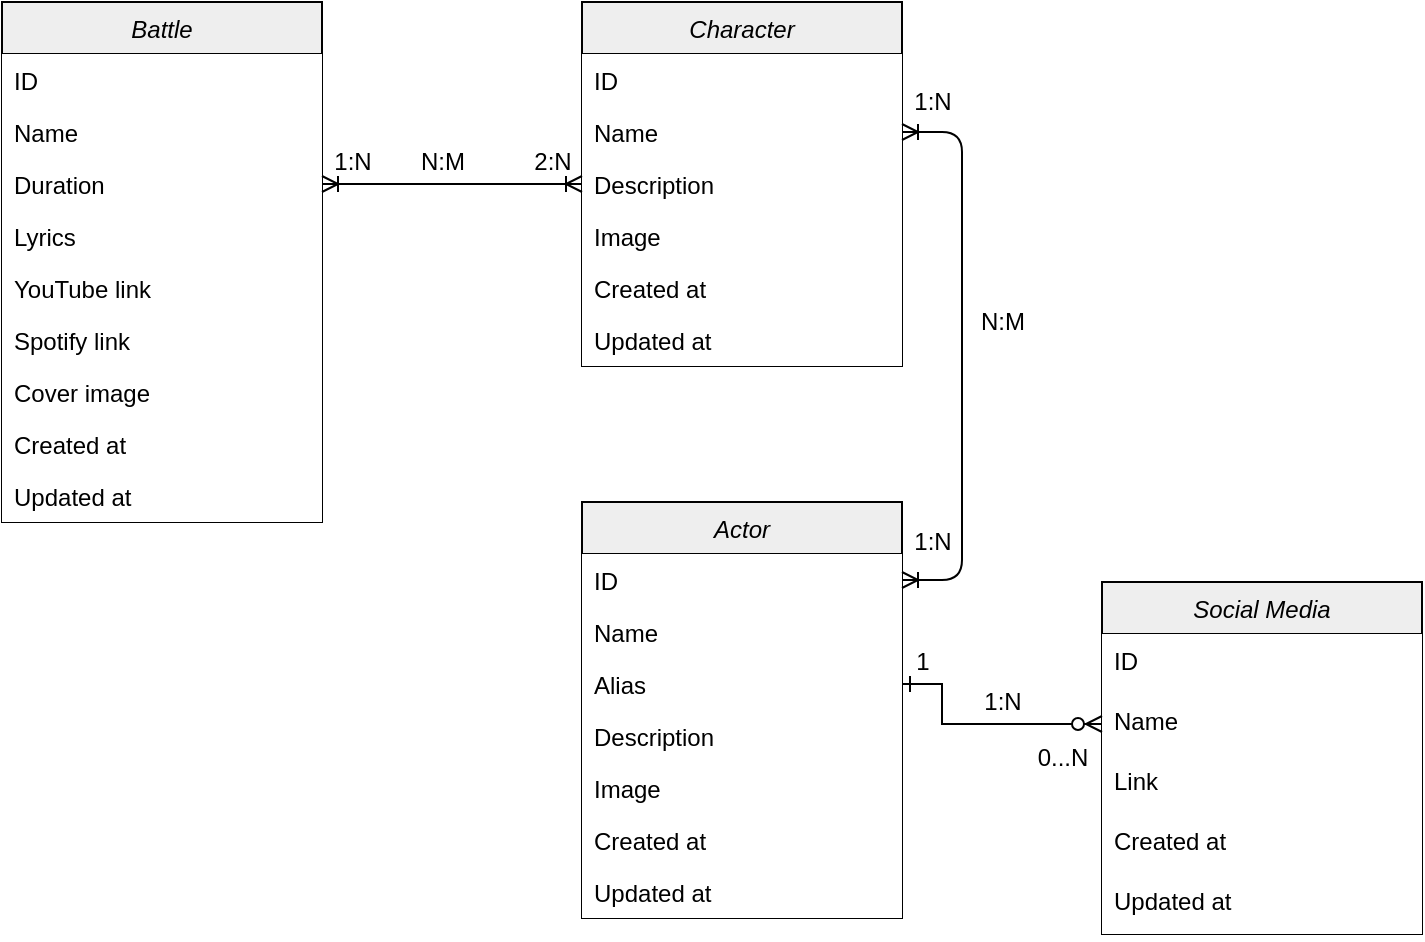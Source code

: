 <mxfile version="14.9.6" type="device"><diagram id="C5RBs43oDa-KdzZeNtuy" name="Page-1"><mxGraphModel dx="952" dy="644" grid="1" gridSize="10" guides="1" tooltips="1" connect="1" arrows="1" fold="1" page="1" pageScale="1" pageWidth="827" pageHeight="1169" math="0" shadow="0"><root><mxCell id="WIyWlLk6GJQsqaUBKTNV-0"/><mxCell id="WIyWlLk6GJQsqaUBKTNV-1" parent="WIyWlLk6GJQsqaUBKTNV-0"/><mxCell id="zkfFHV4jXpPFQw0GAbJ--0" value="Battle" style="swimlane;fontStyle=2;align=center;verticalAlign=top;childLayout=stackLayout;horizontal=1;startSize=26;horizontalStack=0;resizeParent=1;resizeLast=0;collapsible=1;marginBottom=0;rounded=0;shadow=0;strokeWidth=1;fillColor=#EEEEEE;" parent="WIyWlLk6GJQsqaUBKTNV-1" vertex="1"><mxGeometry x="40" y="240" width="160" height="260" as="geometry"><mxRectangle x="230" y="140" width="160" height="26" as="alternateBounds"/></mxGeometry></mxCell><mxCell id="zkfFHV4jXpPFQw0GAbJ--1" value="ID" style="text;align=left;verticalAlign=top;spacingLeft=4;spacingRight=4;overflow=hidden;rotatable=0;points=[[0,0.5],[1,0.5]];portConstraint=eastwest;fillColor=#ffffff;" parent="zkfFHV4jXpPFQw0GAbJ--0" vertex="1"><mxGeometry y="26" width="160" height="26" as="geometry"/></mxCell><mxCell id="zkfFHV4jXpPFQw0GAbJ--2" value="Name" style="text;align=left;verticalAlign=top;spacingLeft=4;spacingRight=4;overflow=hidden;rotatable=0;points=[[0,0.5],[1,0.5]];portConstraint=eastwest;rounded=0;shadow=0;html=0;fillColor=#ffffff;" parent="zkfFHV4jXpPFQw0GAbJ--0" vertex="1"><mxGeometry y="52" width="160" height="26" as="geometry"/></mxCell><mxCell id="zkfFHV4jXpPFQw0GAbJ--3" value="Duration" style="text;align=left;verticalAlign=top;spacingLeft=4;spacingRight=4;overflow=hidden;rotatable=0;points=[[0,0.5],[1,0.5]];portConstraint=eastwest;rounded=0;shadow=0;html=0;fillColor=#ffffff;" parent="zkfFHV4jXpPFQw0GAbJ--0" vertex="1"><mxGeometry y="78" width="160" height="26" as="geometry"/></mxCell><mxCell id="INLQmnyyoBnDe4xXI_bE-0" value="Lyrics" style="text;align=left;verticalAlign=top;spacingLeft=4;spacingRight=4;overflow=hidden;rotatable=0;points=[[0,0.5],[1,0.5]];portConstraint=eastwest;rounded=0;shadow=0;html=0;fillColor=#ffffff;" parent="zkfFHV4jXpPFQw0GAbJ--0" vertex="1"><mxGeometry y="104" width="160" height="26" as="geometry"/></mxCell><mxCell id="INLQmnyyoBnDe4xXI_bE-6" value="YouTube link" style="text;align=left;verticalAlign=top;spacingLeft=4;spacingRight=4;overflow=hidden;rotatable=0;points=[[0,0.5],[1,0.5]];portConstraint=eastwest;fillColor=#ffffff;" parent="zkfFHV4jXpPFQw0GAbJ--0" vertex="1"><mxGeometry y="130" width="160" height="26" as="geometry"/></mxCell><mxCell id="ADZzPNTdhYBdl-2jyVYL-0" value="Spotify link" style="text;align=left;verticalAlign=top;spacingLeft=4;spacingRight=4;overflow=hidden;rotatable=0;points=[[0,0.5],[1,0.5]];portConstraint=eastwest;fillColor=#ffffff;" parent="zkfFHV4jXpPFQw0GAbJ--0" vertex="1"><mxGeometry y="156" width="160" height="26" as="geometry"/></mxCell><mxCell id="ADZzPNTdhYBdl-2jyVYL-1" value="Cover image" style="text;align=left;verticalAlign=top;spacingLeft=4;spacingRight=4;overflow=hidden;rotatable=0;points=[[0,0.5],[1,0.5]];portConstraint=eastwest;fillColor=#ffffff;" parent="zkfFHV4jXpPFQw0GAbJ--0" vertex="1"><mxGeometry y="182" width="160" height="26" as="geometry"/></mxCell><mxCell id="f9NegsRAtMjLo0nsFmnG-0" value="Created at" style="text;align=left;verticalAlign=top;spacingLeft=4;spacingRight=4;overflow=hidden;rotatable=0;points=[[0,0.5],[1,0.5]];portConstraint=eastwest;fillColor=#ffffff;" vertex="1" parent="zkfFHV4jXpPFQw0GAbJ--0"><mxGeometry y="208" width="160" height="26" as="geometry"/></mxCell><mxCell id="f9NegsRAtMjLo0nsFmnG-1" value="Updated at" style="text;align=left;verticalAlign=top;spacingLeft=4;spacingRight=4;overflow=hidden;rotatable=0;points=[[0,0.5],[1,0.5]];portConstraint=eastwest;fillColor=#ffffff;" vertex="1" parent="zkfFHV4jXpPFQw0GAbJ--0"><mxGeometry y="234" width="160" height="26" as="geometry"/></mxCell><mxCell id="INLQmnyyoBnDe4xXI_bE-1" value="Character" style="swimlane;fontStyle=2;align=center;verticalAlign=top;childLayout=stackLayout;horizontal=1;startSize=26;horizontalStack=0;resizeParent=1;resizeLast=0;collapsible=1;marginBottom=0;rounded=0;shadow=0;strokeWidth=1;fillColor=#EEEEEE;" parent="WIyWlLk6GJQsqaUBKTNV-1" vertex="1"><mxGeometry x="330" y="240" width="160" height="182" as="geometry"><mxRectangle x="230" y="140" width="160" height="26" as="alternateBounds"/></mxGeometry></mxCell><mxCell id="INLQmnyyoBnDe4xXI_bE-2" value="ID" style="text;align=left;verticalAlign=top;spacingLeft=4;spacingRight=4;overflow=hidden;rotatable=0;points=[[0,0.5],[1,0.5]];portConstraint=eastwest;fillColor=#ffffff;" parent="INLQmnyyoBnDe4xXI_bE-1" vertex="1"><mxGeometry y="26" width="160" height="26" as="geometry"/></mxCell><mxCell id="INLQmnyyoBnDe4xXI_bE-3" value="Name" style="text;align=left;verticalAlign=top;spacingLeft=4;spacingRight=4;overflow=hidden;rotatable=0;points=[[0,0.5],[1,0.5]];portConstraint=eastwest;rounded=0;shadow=0;html=0;fillColor=#ffffff;" parent="INLQmnyyoBnDe4xXI_bE-1" vertex="1"><mxGeometry y="52" width="160" height="26" as="geometry"/></mxCell><mxCell id="INLQmnyyoBnDe4xXI_bE-4" value="Description" style="text;align=left;verticalAlign=top;spacingLeft=4;spacingRight=4;overflow=hidden;rotatable=0;points=[[0,0.5],[1,0.5]];portConstraint=eastwest;rounded=0;shadow=0;html=0;fillColor=#ffffff;" parent="INLQmnyyoBnDe4xXI_bE-1" vertex="1"><mxGeometry y="78" width="160" height="26" as="geometry"/></mxCell><mxCell id="f9NegsRAtMjLo0nsFmnG-2" value="Image" style="text;align=left;verticalAlign=top;spacingLeft=4;spacingRight=4;overflow=hidden;rotatable=0;points=[[0,0.5],[1,0.5]];portConstraint=eastwest;rounded=0;shadow=0;html=0;fillColor=#ffffff;" vertex="1" parent="INLQmnyyoBnDe4xXI_bE-1"><mxGeometry y="104" width="160" height="26" as="geometry"/></mxCell><mxCell id="f9NegsRAtMjLo0nsFmnG-3" value="Created at" style="text;align=left;verticalAlign=top;spacingLeft=4;spacingRight=4;overflow=hidden;rotatable=0;points=[[0,0.5],[1,0.5]];portConstraint=eastwest;rounded=0;shadow=0;html=0;fillColor=#ffffff;" vertex="1" parent="INLQmnyyoBnDe4xXI_bE-1"><mxGeometry y="130" width="160" height="26" as="geometry"/></mxCell><mxCell id="f9NegsRAtMjLo0nsFmnG-4" value="Updated at" style="text;align=left;verticalAlign=top;spacingLeft=4;spacingRight=4;overflow=hidden;rotatable=0;points=[[0,0.5],[1,0.5]];portConstraint=eastwest;rounded=0;shadow=0;html=0;fillColor=#ffffff;" vertex="1" parent="INLQmnyyoBnDe4xXI_bE-1"><mxGeometry y="156" width="160" height="26" as="geometry"/></mxCell><mxCell id="INLQmnyyoBnDe4xXI_bE-8" value="Actor" style="swimlane;fontStyle=2;align=center;verticalAlign=top;childLayout=stackLayout;horizontal=1;startSize=26;horizontalStack=0;resizeParent=1;resizeLast=0;collapsible=1;marginBottom=0;rounded=0;shadow=0;strokeWidth=1;fillColor=#EEEEEE;" parent="WIyWlLk6GJQsqaUBKTNV-1" vertex="1"><mxGeometry x="330" y="490" width="160" height="208" as="geometry"><mxRectangle x="230" y="140" width="160" height="26" as="alternateBounds"/></mxGeometry></mxCell><mxCell id="INLQmnyyoBnDe4xXI_bE-9" value="ID" style="text;align=left;verticalAlign=top;spacingLeft=4;spacingRight=4;overflow=hidden;rotatable=0;points=[[0,0.5],[1,0.5]];portConstraint=eastwest;fillColor=#ffffff;" parent="INLQmnyyoBnDe4xXI_bE-8" vertex="1"><mxGeometry y="26" width="160" height="26" as="geometry"/></mxCell><mxCell id="INLQmnyyoBnDe4xXI_bE-10" value="Name" style="text;align=left;verticalAlign=top;spacingLeft=4;spacingRight=4;overflow=hidden;rotatable=0;points=[[0,0.5],[1,0.5]];portConstraint=eastwest;rounded=0;shadow=0;html=0;fillColor=#ffffff;" parent="INLQmnyyoBnDe4xXI_bE-8" vertex="1"><mxGeometry y="52" width="160" height="26" as="geometry"/></mxCell><mxCell id="t4zO04FmDwkyPACIoFDf-0" value="Alias" style="text;align=left;verticalAlign=top;spacingLeft=4;spacingRight=4;overflow=hidden;rotatable=0;points=[[0,0.5],[1,0.5]];portConstraint=eastwest;rounded=0;shadow=0;html=0;fillColor=#ffffff;" parent="INLQmnyyoBnDe4xXI_bE-8" vertex="1"><mxGeometry y="78" width="160" height="26" as="geometry"/></mxCell><mxCell id="INLQmnyyoBnDe4xXI_bE-11" value="Description" style="text;align=left;verticalAlign=top;spacingLeft=4;spacingRight=4;overflow=hidden;rotatable=0;points=[[0,0.5],[1,0.5]];portConstraint=eastwest;rounded=0;shadow=0;html=0;fillColor=#ffffff;" parent="INLQmnyyoBnDe4xXI_bE-8" vertex="1"><mxGeometry y="104" width="160" height="26" as="geometry"/></mxCell><mxCell id="f9NegsRAtMjLo0nsFmnG-5" value="Image" style="text;align=left;verticalAlign=top;spacingLeft=4;spacingRight=4;overflow=hidden;rotatable=0;points=[[0,0.5],[1,0.5]];portConstraint=eastwest;rounded=0;shadow=0;html=0;fillColor=#ffffff;" vertex="1" parent="INLQmnyyoBnDe4xXI_bE-8"><mxGeometry y="130" width="160" height="26" as="geometry"/></mxCell><mxCell id="f9NegsRAtMjLo0nsFmnG-6" value="Created at" style="text;align=left;verticalAlign=top;spacingLeft=4;spacingRight=4;overflow=hidden;rotatable=0;points=[[0,0.5],[1,0.5]];portConstraint=eastwest;rounded=0;shadow=0;html=0;fillColor=#ffffff;" vertex="1" parent="INLQmnyyoBnDe4xXI_bE-8"><mxGeometry y="156" width="160" height="26" as="geometry"/></mxCell><mxCell id="f9NegsRAtMjLo0nsFmnG-7" value="Updated at" style="text;align=left;verticalAlign=top;spacingLeft=4;spacingRight=4;overflow=hidden;rotatable=0;points=[[0,0.5],[1,0.5]];portConstraint=eastwest;rounded=0;shadow=0;html=0;fillColor=#ffffff;" vertex="1" parent="INLQmnyyoBnDe4xXI_bE-8"><mxGeometry y="182" width="160" height="26" as="geometry"/></mxCell><mxCell id="INLQmnyyoBnDe4xXI_bE-14" value="" style="edgeStyle=entityRelationEdgeStyle;fontSize=12;html=1;endArrow=ERoneToMany;startArrow=ERoneToMany;exitX=1;exitY=0.5;exitDx=0;exitDy=0;entryX=0;entryY=0.5;entryDx=0;entryDy=0;" parent="WIyWlLk6GJQsqaUBKTNV-1" source="zkfFHV4jXpPFQw0GAbJ--3" target="INLQmnyyoBnDe4xXI_bE-4" edge="1"><mxGeometry width="100" height="100" relative="1" as="geometry"><mxPoint x="360" y="240" as="sourcePoint"/><mxPoint x="460" y="140" as="targetPoint"/></mxGeometry></mxCell><mxCell id="INLQmnyyoBnDe4xXI_bE-17" value="1:N" style="text;html=1;align=center;verticalAlign=middle;resizable=0;points=[];autosize=1;strokeColor=none;" parent="WIyWlLk6GJQsqaUBKTNV-1" vertex="1"><mxGeometry x="200" y="310" width="30" height="20" as="geometry"/></mxCell><mxCell id="INLQmnyyoBnDe4xXI_bE-18" value="2:N" style="text;html=1;align=center;verticalAlign=middle;resizable=0;points=[];autosize=1;strokeColor=none;" parent="WIyWlLk6GJQsqaUBKTNV-1" vertex="1"><mxGeometry x="300" y="310" width="30" height="20" as="geometry"/></mxCell><mxCell id="INLQmnyyoBnDe4xXI_bE-21" value="1:N" style="text;html=1;align=center;verticalAlign=middle;resizable=0;points=[];autosize=1;strokeColor=none;" parent="WIyWlLk6GJQsqaUBKTNV-1" vertex="1"><mxGeometry x="525" y="580" width="30" height="20" as="geometry"/></mxCell><mxCell id="INLQmnyyoBnDe4xXI_bE-22" value="1:N" style="text;html=1;align=center;verticalAlign=middle;resizable=0;points=[];autosize=1;strokeColor=none;" parent="WIyWlLk6GJQsqaUBKTNV-1" vertex="1"><mxGeometry x="490" y="280" width="30" height="20" as="geometry"/></mxCell><mxCell id="INLQmnyyoBnDe4xXI_bE-23" value="Social Media" style="swimlane;fontStyle=2;childLayout=stackLayout;horizontal=1;startSize=26;horizontalStack=0;resizeParent=1;resizeParentMax=0;resizeLast=0;collapsible=1;marginBottom=0;align=center;fontSize=12;fillColor=#EEEEEE;" parent="WIyWlLk6GJQsqaUBKTNV-1" vertex="1"><mxGeometry x="590" y="530" width="160" height="176" as="geometry"/></mxCell><mxCell id="INLQmnyyoBnDe4xXI_bE-24" value="ID" style="text;strokeColor=none;spacingLeft=4;spacingRight=4;overflow=hidden;rotatable=0;points=[[0,0.5],[1,0.5]];portConstraint=eastwest;fontSize=12;fillColor=#ffffff;" parent="INLQmnyyoBnDe4xXI_bE-23" vertex="1"><mxGeometry y="26" width="160" height="30" as="geometry"/></mxCell><mxCell id="INLQmnyyoBnDe4xXI_bE-25" value="Name" style="text;strokeColor=none;spacingLeft=4;spacingRight=4;overflow=hidden;rotatable=0;points=[[0,0.5],[1,0.5]];portConstraint=eastwest;fontSize=12;fillColor=#ffffff;" parent="INLQmnyyoBnDe4xXI_bE-23" vertex="1"><mxGeometry y="56" width="160" height="30" as="geometry"/></mxCell><mxCell id="ADZzPNTdhYBdl-2jyVYL-11" value="Link" style="text;strokeColor=none;spacingLeft=4;spacingRight=4;overflow=hidden;rotatable=0;points=[[0,0.5],[1,0.5]];portConstraint=eastwest;fontSize=12;fillColor=#ffffff;" parent="INLQmnyyoBnDe4xXI_bE-23" vertex="1"><mxGeometry y="86" width="160" height="30" as="geometry"/></mxCell><mxCell id="f9NegsRAtMjLo0nsFmnG-8" value="Created at" style="text;strokeColor=none;spacingLeft=4;spacingRight=4;overflow=hidden;rotatable=0;points=[[0,0.5],[1,0.5]];portConstraint=eastwest;fontSize=12;fillColor=#ffffff;" vertex="1" parent="INLQmnyyoBnDe4xXI_bE-23"><mxGeometry y="116" width="160" height="30" as="geometry"/></mxCell><mxCell id="f9NegsRAtMjLo0nsFmnG-10" value="Updated at" style="text;strokeColor=none;spacingLeft=4;spacingRight=4;overflow=hidden;rotatable=0;points=[[0,0.5],[1,0.5]];portConstraint=eastwest;fontSize=12;fillColor=#ffffff;" vertex="1" parent="INLQmnyyoBnDe4xXI_bE-23"><mxGeometry y="146" width="160" height="30" as="geometry"/></mxCell><mxCell id="INLQmnyyoBnDe4xXI_bE-27" style="edgeStyle=orthogonalEdgeStyle;rounded=0;orthogonalLoop=1;jettySize=auto;html=1;exitX=1;exitY=0.5;exitDx=0;exitDy=0;fontSize=12;startArrow=ERone;startFill=0;endArrow=ERzeroToMany;endFill=1;entryX=0;entryY=0.5;entryDx=0;entryDy=0;" parent="WIyWlLk6GJQsqaUBKTNV-1" source="t4zO04FmDwkyPACIoFDf-0" target="INLQmnyyoBnDe4xXI_bE-25" edge="1"><mxGeometry relative="1" as="geometry"><mxPoint x="460" y="626" as="targetPoint"/><Array as="points"><mxPoint x="510" y="581"/><mxPoint x="510" y="601"/></Array></mxGeometry></mxCell><mxCell id="INLQmnyyoBnDe4xXI_bE-28" value="1" style="text;html=1;align=center;verticalAlign=middle;resizable=0;points=[];autosize=1;strokeColor=none;fontSize=12;" parent="WIyWlLk6GJQsqaUBKTNV-1" vertex="1"><mxGeometry x="490" y="560" width="20" height="20" as="geometry"/></mxCell><mxCell id="INLQmnyyoBnDe4xXI_bE-29" value="0...N" style="text;html=1;align=center;verticalAlign=middle;resizable=0;points=[];autosize=1;strokeColor=none;fontSize=12;" parent="WIyWlLk6GJQsqaUBKTNV-1" vertex="1"><mxGeometry x="550" y="608" width="40" height="20" as="geometry"/></mxCell><mxCell id="INLQmnyyoBnDe4xXI_bE-30" value="N:M" style="text;html=1;align=center;verticalAlign=middle;resizable=0;points=[];autosize=1;strokeColor=none;fontSize=12;" parent="WIyWlLk6GJQsqaUBKTNV-1" vertex="1"><mxGeometry x="240" y="310" width="40" height="20" as="geometry"/></mxCell><mxCell id="INLQmnyyoBnDe4xXI_bE-31" value="N:M" style="text;html=1;align=center;verticalAlign=middle;resizable=0;points=[];autosize=1;strokeColor=none;fontSize=12;" parent="WIyWlLk6GJQsqaUBKTNV-1" vertex="1"><mxGeometry x="520" y="390" width="40" height="20" as="geometry"/></mxCell><mxCell id="INLQmnyyoBnDe4xXI_bE-32" value="1:N" style="text;html=1;align=center;verticalAlign=middle;resizable=0;points=[];autosize=1;strokeColor=none;fontSize=12;" parent="WIyWlLk6GJQsqaUBKTNV-1" vertex="1"><mxGeometry x="490" y="500" width="30" height="20" as="geometry"/></mxCell><mxCell id="ADZzPNTdhYBdl-2jyVYL-4" value="" style="edgeStyle=entityRelationEdgeStyle;fontSize=12;html=1;endArrow=ERoneToMany;startArrow=ERoneToMany;entryX=1;entryY=0.5;entryDx=0;entryDy=0;exitX=1;exitY=0.5;exitDx=0;exitDy=0;" parent="WIyWlLk6GJQsqaUBKTNV-1" source="INLQmnyyoBnDe4xXI_bE-9" target="INLQmnyyoBnDe4xXI_bE-3" edge="1"><mxGeometry width="100" height="100" relative="1" as="geometry"><mxPoint x="660" y="460" as="sourcePoint"/><mxPoint x="760" y="360" as="targetPoint"/></mxGeometry></mxCell></root></mxGraphModel></diagram></mxfile>